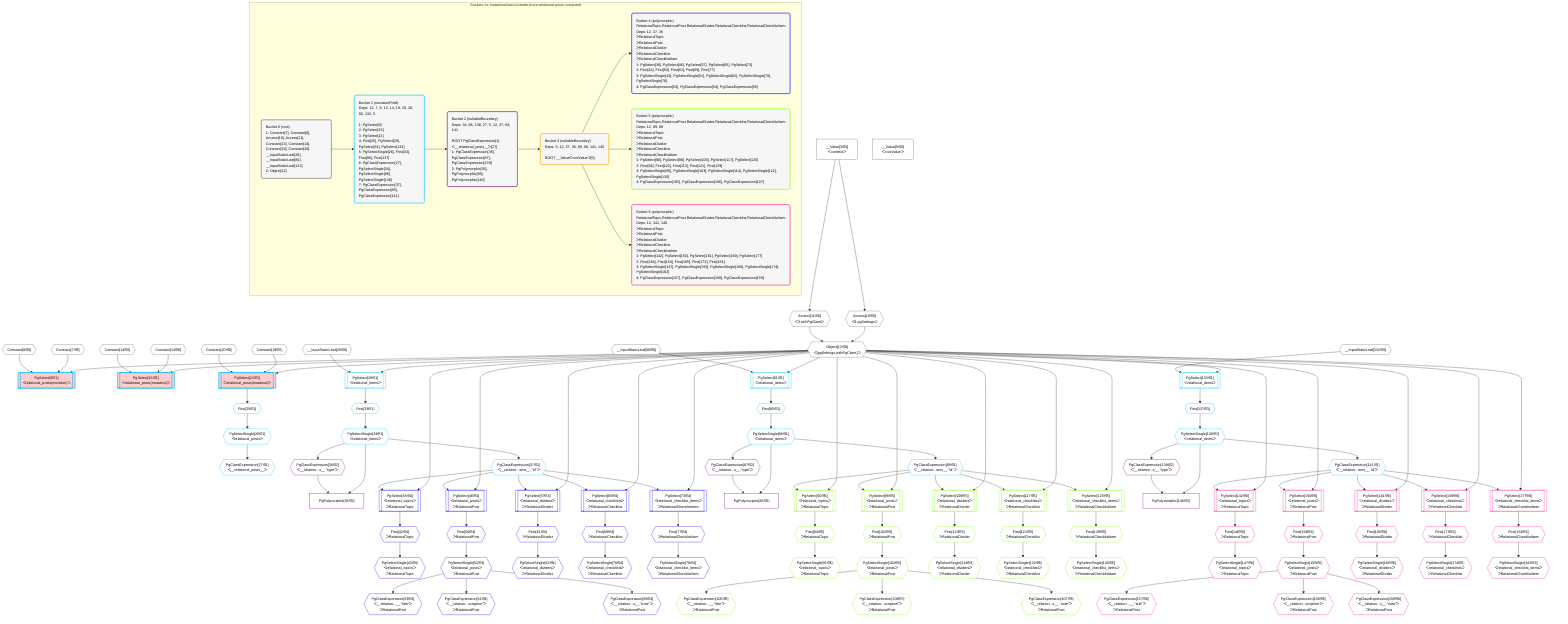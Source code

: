 %%{init: {'themeVariables': { 'fontSize': '12px'}}}%%
graph TD
    classDef path fill:#eee,stroke:#000,color:#000
    classDef plan fill:#fff,stroke-width:1px,color:#000
    classDef itemplan fill:#fff,stroke-width:2px,color:#000
    classDef unbatchedplan fill:#dff,stroke-width:1px,color:#000
    classDef sideeffectplan fill:#fcc,stroke-width:2px,color:#000
    classDef bucket fill:#f6f6f6,color:#000,stroke-width:2px,text-align:left


    %% define steps
    __Value3["__Value[3∈0]<br />ᐸcontextᐳ"]:::plan
    __Value5["__Value[5∈0]<br />ᐸrootValueᐳ"]:::plan
    Constant7{{"Constant[7∈0]"}}:::plan
    Constant8{{"Constant[8∈0]"}}:::plan
    Access10{{"Access[10∈0]<br />ᐸ3.pgSettingsᐳ"}}:::plan
    Access11{{"Access[11∈0]<br />ᐸ3.withPgClientᐳ"}}:::plan
    Object12{{"Object[12∈0]<br />ᐸ{pgSettings,withPgClient}ᐳ"}}:::plan
    PgSelect9[["PgSelect[9∈1]<br />ᐸrelational_posts(mutation)ᐳ"]]:::sideeffectplan
    Constant13{{"Constant[13∈0]"}}:::plan
    Constant14{{"Constant[14∈0]"}}:::plan
    PgSelect15[["PgSelect[15∈1]<br />ᐸrelational_posts(mutation)ᐳ"]]:::sideeffectplan
    Constant19{{"Constant[19∈0]"}}:::plan
    Constant20{{"Constant[20∈0]"}}:::plan
    PgSelect21[["PgSelect[21∈1]<br />ᐸrelational_posts(mutation)ᐳ"]]:::sideeffectplan
    First25{{"First[25∈1]"}}:::plan
    PgSelectSingle26{{"PgSelectSingle[26∈1]<br />ᐸrelational_postsᐳ"}}:::plan
    PgClassExpression27{{"PgClassExpression[27∈1]<br />ᐸ__relational_posts__ᐳ"}}:::plan
    __InputStaticLeaf28{{"__InputStaticLeaf[28∈0]"}}:::plan
    PgSelect29[["PgSelect[29∈1]<br />ᐸrelational_itemsᐳ"]]:::plan
    First33{{"First[33∈1]"}}:::plan
    PgSelectSingle34{{"PgSelectSingle[34∈1]<br />ᐸrelational_itemsᐳ"}}:::plan
    PgClassExpression35{{"PgClassExpression[35∈2]<br />ᐸ__relation...s__.”type”ᐳ"}}:::plan
    PgPolymorphic36["PgPolymorphic[36∈2]"]:::plan
    PgClassExpression37{{"PgClassExpression[37∈1]<br />ᐸ__relation...ems__.”id”ᐳ"}}:::plan
    PgSelect38[["PgSelect[38∈4]<br />ᐸrelational_topicsᐳ<br />ᐳRelationalTopic"]]:::plan
    First42{{"First[42∈4]<br />ᐳRelationalTopic"}}:::plan
    PgSelectSingle43{{"PgSelectSingle[43∈4]<br />ᐸrelational_topicsᐳ<br />ᐳRelationalTopic"}}:::plan
    PgSelect46[["PgSelect[46∈4]<br />ᐸrelational_postsᐳ<br />ᐳRelationalPost"]]:::plan
    First50{{"First[50∈4]<br />ᐳRelationalPost"}}:::plan
    PgSelectSingle51{{"PgSelectSingle[51∈4]<br />ᐸrelational_postsᐳ<br />ᐳRelationalPost"}}:::plan
    PgClassExpression53{{"PgClassExpression[53∈4]<br />ᐸ__relation...__.”title”ᐳ<br />ᐳRelationalPost"}}:::plan
    PgClassExpression54{{"PgClassExpression[54∈4]<br />ᐸ__relation...scription”ᐳ<br />ᐳRelationalPost"}}:::plan
    PgClassExpression55{{"PgClassExpression[55∈4]<br />ᐸ__relation...s__.”note”ᐳ<br />ᐳRelationalPost"}}:::plan
    PgSelect57[["PgSelect[57∈4]<br />ᐸrelational_dividersᐳ<br />ᐳRelationalDivider"]]:::plan
    First61{{"First[61∈4]<br />ᐳRelationalDivider"}}:::plan
    PgSelectSingle62{{"PgSelectSingle[62∈4]<br />ᐸrelational_dividersᐳ<br />ᐳRelationalDivider"}}:::plan
    PgSelect65[["PgSelect[65∈4]<br />ᐸrelational_checklistsᐳ<br />ᐳRelationalChecklist"]]:::plan
    First69{{"First[69∈4]<br />ᐳRelationalChecklist"}}:::plan
    PgSelectSingle70{{"PgSelectSingle[70∈4]<br />ᐸrelational_checklistsᐳ<br />ᐳRelationalChecklist"}}:::plan
    PgSelect73[["PgSelect[73∈4]<br />ᐸrelational_checklist_itemsᐳ<br />ᐳRelationalChecklistItem"]]:::plan
    First77{{"First[77∈4]<br />ᐳRelationalChecklistItem"}}:::plan
    PgSelectSingle78{{"PgSelectSingle[78∈4]<br />ᐸrelational_checklist_itemsᐳ<br />ᐳRelationalChecklistItem"}}:::plan
    __InputStaticLeaf80{{"__InputStaticLeaf[80∈0]"}}:::plan
    PgSelect81[["PgSelect[81∈1]<br />ᐸrelational_itemsᐳ"]]:::plan
    First85{{"First[85∈1]"}}:::plan
    PgSelectSingle86{{"PgSelectSingle[86∈1]<br />ᐸrelational_itemsᐳ"}}:::plan
    PgClassExpression87{{"PgClassExpression[87∈2]<br />ᐸ__relation...s__.”type”ᐳ"}}:::plan
    PgPolymorphic88["PgPolymorphic[88∈2]"]:::plan
    PgClassExpression89{{"PgClassExpression[89∈1]<br />ᐸ__relation...ems__.”id”ᐳ"}}:::plan
    PgSelect90[["PgSelect[90∈5]<br />ᐸrelational_topicsᐳ<br />ᐳRelationalTopic"]]:::plan
    First94{{"First[94∈5]<br />ᐳRelationalTopic"}}:::plan
    PgSelectSingle95{{"PgSelectSingle[95∈5]<br />ᐸrelational_topicsᐳ<br />ᐳRelationalTopic"}}:::plan
    PgSelect98[["PgSelect[98∈5]<br />ᐸrelational_postsᐳ<br />ᐳRelationalPost"]]:::plan
    First102{{"First[102∈5]<br />ᐳRelationalPost"}}:::plan
    PgSelectSingle103{{"PgSelectSingle[103∈5]<br />ᐸrelational_postsᐳ<br />ᐳRelationalPost"}}:::plan
    PgClassExpression105{{"PgClassExpression[105∈5]<br />ᐸ__relation...__.”title”ᐳ<br />ᐳRelationalPost"}}:::plan
    PgClassExpression106{{"PgClassExpression[106∈5]<br />ᐸ__relation...scription”ᐳ<br />ᐳRelationalPost"}}:::plan
    PgClassExpression107{{"PgClassExpression[107∈5]<br />ᐸ__relation...s__.”note”ᐳ<br />ᐳRelationalPost"}}:::plan
    PgSelect109[["PgSelect[109∈5]<br />ᐸrelational_dividersᐳ<br />ᐳRelationalDivider"]]:::plan
    First113{{"First[113∈5]<br />ᐳRelationalDivider"}}:::plan
    PgSelectSingle114{{"PgSelectSingle[114∈5]<br />ᐸrelational_dividersᐳ<br />ᐳRelationalDivider"}}:::plan
    PgSelect117[["PgSelect[117∈5]<br />ᐸrelational_checklistsᐳ<br />ᐳRelationalChecklist"]]:::plan
    First121{{"First[121∈5]<br />ᐳRelationalChecklist"}}:::plan
    PgSelectSingle122{{"PgSelectSingle[122∈5]<br />ᐸrelational_checklistsᐳ<br />ᐳRelationalChecklist"}}:::plan
    PgSelect125[["PgSelect[125∈5]<br />ᐸrelational_checklist_itemsᐳ<br />ᐳRelationalChecklistItem"]]:::plan
    First129{{"First[129∈5]<br />ᐳRelationalChecklistItem"}}:::plan
    PgSelectSingle130{{"PgSelectSingle[130∈5]<br />ᐸrelational_checklist_itemsᐳ<br />ᐳRelationalChecklistItem"}}:::plan
    __InputStaticLeaf132{{"__InputStaticLeaf[132∈0]"}}:::plan
    PgSelect133[["PgSelect[133∈1]<br />ᐸrelational_itemsᐳ"]]:::plan
    First137{{"First[137∈1]"}}:::plan
    PgSelectSingle138{{"PgSelectSingle[138∈1]<br />ᐸrelational_itemsᐳ"}}:::plan
    PgClassExpression139{{"PgClassExpression[139∈2]<br />ᐸ__relation...s__.”type”ᐳ"}}:::plan
    PgPolymorphic140["PgPolymorphic[140∈2]"]:::plan
    PgClassExpression141{{"PgClassExpression[141∈1]<br />ᐸ__relation...ems__.”id”ᐳ"}}:::plan
    PgSelect142[["PgSelect[142∈6]<br />ᐸrelational_topicsᐳ<br />ᐳRelationalTopic"]]:::plan
    First146{{"First[146∈6]<br />ᐳRelationalTopic"}}:::plan
    PgSelectSingle147{{"PgSelectSingle[147∈6]<br />ᐸrelational_topicsᐳ<br />ᐳRelationalTopic"}}:::plan
    PgSelect150[["PgSelect[150∈6]<br />ᐸrelational_postsᐳ<br />ᐳRelationalPost"]]:::plan
    First154{{"First[154∈6]<br />ᐳRelationalPost"}}:::plan
    PgSelectSingle155{{"PgSelectSingle[155∈6]<br />ᐸrelational_postsᐳ<br />ᐳRelationalPost"}}:::plan
    PgClassExpression157{{"PgClassExpression[157∈6]<br />ᐸ__relation...__.”title”ᐳ<br />ᐳRelationalPost"}}:::plan
    PgClassExpression158{{"PgClassExpression[158∈6]<br />ᐸ__relation...scription”ᐳ<br />ᐳRelationalPost"}}:::plan
    PgClassExpression159{{"PgClassExpression[159∈6]<br />ᐸ__relation...s__.”note”ᐳ<br />ᐳRelationalPost"}}:::plan
    PgSelect161[["PgSelect[161∈6]<br />ᐸrelational_dividersᐳ<br />ᐳRelationalDivider"]]:::plan
    First165{{"First[165∈6]<br />ᐳRelationalDivider"}}:::plan
    PgSelectSingle166{{"PgSelectSingle[166∈6]<br />ᐸrelational_dividersᐳ<br />ᐳRelationalDivider"}}:::plan
    PgSelect169[["PgSelect[169∈6]<br />ᐸrelational_checklistsᐳ<br />ᐳRelationalChecklist"]]:::plan
    First173{{"First[173∈6]<br />ᐳRelationalChecklist"}}:::plan
    PgSelectSingle174{{"PgSelectSingle[174∈6]<br />ᐸrelational_checklistsᐳ<br />ᐳRelationalChecklist"}}:::plan
    PgSelect177[["PgSelect[177∈6]<br />ᐸrelational_checklist_itemsᐳ<br />ᐳRelationalChecklistItem"]]:::plan
    First181{{"First[181∈6]<br />ᐳRelationalChecklistItem"}}:::plan
    PgSelectSingle182{{"PgSelectSingle[182∈6]<br />ᐸrelational_checklist_itemsᐳ<br />ᐳRelationalChecklistItem"}}:::plan

    %% plan dependencies
    __Value3 --> Access10
    __Value3 --> Access11
    Access10 & Access11 --> Object12
    Object12 & Constant7 & Constant8 --> PgSelect9
    Object12 & Constant13 & Constant14 --> PgSelect15
    Object12 & Constant19 & Constant20 --> PgSelect21
    PgSelect21 --> First25
    First25 --> PgSelectSingle26
    PgSelectSingle26 --> PgClassExpression27
    Object12 & __InputStaticLeaf28 --> PgSelect29
    PgSelect29 --> First33
    First33 --> PgSelectSingle34
    PgSelectSingle34 --> PgClassExpression35
    PgSelectSingle34 & PgClassExpression35 --> PgPolymorphic36
    PgSelectSingle34 --> PgClassExpression37
    Object12 & PgClassExpression37 --> PgSelect38
    PgSelect38 --> First42
    First42 --> PgSelectSingle43
    Object12 & PgClassExpression37 --> PgSelect46
    PgSelect46 --> First50
    First50 --> PgSelectSingle51
    PgSelectSingle51 --> PgClassExpression53
    PgSelectSingle51 --> PgClassExpression54
    PgSelectSingle51 --> PgClassExpression55
    Object12 & PgClassExpression37 --> PgSelect57
    PgSelect57 --> First61
    First61 --> PgSelectSingle62
    Object12 & PgClassExpression37 --> PgSelect65
    PgSelect65 --> First69
    First69 --> PgSelectSingle70
    Object12 & PgClassExpression37 --> PgSelect73
    PgSelect73 --> First77
    First77 --> PgSelectSingle78
    Object12 & __InputStaticLeaf80 --> PgSelect81
    PgSelect81 --> First85
    First85 --> PgSelectSingle86
    PgSelectSingle86 --> PgClassExpression87
    PgSelectSingle86 & PgClassExpression87 --> PgPolymorphic88
    PgSelectSingle86 --> PgClassExpression89
    Object12 & PgClassExpression89 --> PgSelect90
    PgSelect90 --> First94
    First94 --> PgSelectSingle95
    Object12 & PgClassExpression89 --> PgSelect98
    PgSelect98 --> First102
    First102 --> PgSelectSingle103
    PgSelectSingle103 --> PgClassExpression105
    PgSelectSingle103 --> PgClassExpression106
    PgSelectSingle103 --> PgClassExpression107
    Object12 & PgClassExpression89 --> PgSelect109
    PgSelect109 --> First113
    First113 --> PgSelectSingle114
    Object12 & PgClassExpression89 --> PgSelect117
    PgSelect117 --> First121
    First121 --> PgSelectSingle122
    Object12 & PgClassExpression89 --> PgSelect125
    PgSelect125 --> First129
    First129 --> PgSelectSingle130
    Object12 & __InputStaticLeaf132 --> PgSelect133
    PgSelect133 --> First137
    First137 --> PgSelectSingle138
    PgSelectSingle138 --> PgClassExpression139
    PgSelectSingle138 & PgClassExpression139 --> PgPolymorphic140
    PgSelectSingle138 --> PgClassExpression141
    Object12 & PgClassExpression141 --> PgSelect142
    PgSelect142 --> First146
    First146 --> PgSelectSingle147
    Object12 & PgClassExpression141 --> PgSelect150
    PgSelect150 --> First154
    First154 --> PgSelectSingle155
    PgSelectSingle155 --> PgClassExpression157
    PgSelectSingle155 --> PgClassExpression158
    PgSelectSingle155 --> PgClassExpression159
    Object12 & PgClassExpression141 --> PgSelect161
    PgSelect161 --> First165
    First165 --> PgSelectSingle166
    Object12 & PgClassExpression141 --> PgSelect169
    PgSelect169 --> First173
    First173 --> PgSelectSingle174
    Object12 & PgClassExpression141 --> PgSelect177
    PgSelect177 --> First181
    First181 --> PgSelectSingle182

    subgraph "Buckets for mutations/basics/create-three-relational-posts-computed"
    Bucket0("Bucket 0 (root)<br />1: Constant[7], Constant[8], Access[10], Access[11], Constant[13], Constant[14], Constant[19], Constant[20], __InputStaticLeaf[28], __InputStaticLeaf[80], __InputStaticLeaf[132]<br />2: Object[12]"):::bucket
    classDef bucket0 stroke:#696969
    class Bucket0,__Value3,__Value5,Constant7,Constant8,Access10,Access11,Object12,Constant13,Constant14,Constant19,Constant20,__InputStaticLeaf28,__InputStaticLeaf80,__InputStaticLeaf132 bucket0
    Bucket1("Bucket 1 (mutationField)<br />Deps: 12, 7, 8, 13, 14, 19, 20, 28, 80, 132, 5<br /><br />1: PgSelect[9]<br />2: PgSelect[15]<br />3: PgSelect[21]<br />4: First[25], PgSelect[29], PgSelect[81], PgSelect[133]<br />5: PgSelectSingle[26], First[33], First[85], First[137]<br />6: PgClassExpression[27], PgSelectSingle[34], PgSelectSingle[86], PgSelectSingle[138]<br />7: PgClassExpression[37], PgClassExpression[89], PgClassExpression[141]"):::bucket
    classDef bucket1 stroke:#00bfff
    class Bucket1,PgSelect9,PgSelect15,PgSelect21,First25,PgSelectSingle26,PgClassExpression27,PgSelect29,First33,PgSelectSingle34,PgClassExpression37,PgSelect81,First85,PgSelectSingle86,PgClassExpression89,PgSelect133,First137,PgSelectSingle138,PgClassExpression141 bucket1
    Bucket2("Bucket 2 (nullableBoundary)<br />Deps: 34, 86, 138, 27, 5, 12, 37, 89, 141<br /><br />ROOT PgClassExpression{1}ᐸ__relational_posts__ᐳ[27]<br />1: PgClassExpression[35], PgClassExpression[87], PgClassExpression[139]<br />2: PgPolymorphic[36], PgPolymorphic[88], PgPolymorphic[140]"):::bucket
    classDef bucket2 stroke:#7f007f
    class Bucket2,PgClassExpression35,PgPolymorphic36,PgClassExpression87,PgPolymorphic88,PgClassExpression139,PgPolymorphic140 bucket2
    Bucket3("Bucket 3 (nullableBoundary)<br />Deps: 5, 12, 37, 36, 89, 88, 141, 140<br /><br />ROOT __ValueᐸrootValueᐳ[5]"):::bucket
    classDef bucket3 stroke:#ffa500
    class Bucket3 bucket3
    Bucket4("Bucket 4 (polymorphic)<br />RelationalTopic,RelationalPost,RelationalDivider,RelationalChecklist,RelationalChecklistItem<br />Deps: 12, 37, 36<br />ᐳRelationalTopic<br />ᐳRelationalPost<br />ᐳRelationalDivider<br />ᐳRelationalChecklist<br />ᐳRelationalChecklistItem<br />1: PgSelect[38], PgSelect[46], PgSelect[57], PgSelect[65], PgSelect[73]<br />2: First[42], First[50], First[61], First[69], First[77]<br />3: PgSelectSingle[43], PgSelectSingle[51], PgSelectSingle[62], PgSelectSingle[70], PgSelectSingle[78]<br />4: PgClassExpression[53], PgClassExpression[54], PgClassExpression[55]"):::bucket
    classDef bucket4 stroke:#0000ff
    class Bucket4,PgSelect38,First42,PgSelectSingle43,PgSelect46,First50,PgSelectSingle51,PgClassExpression53,PgClassExpression54,PgClassExpression55,PgSelect57,First61,PgSelectSingle62,PgSelect65,First69,PgSelectSingle70,PgSelect73,First77,PgSelectSingle78 bucket4
    Bucket5("Bucket 5 (polymorphic)<br />RelationalTopic,RelationalPost,RelationalDivider,RelationalChecklist,RelationalChecklistItem<br />Deps: 12, 89, 88<br />ᐳRelationalTopic<br />ᐳRelationalPost<br />ᐳRelationalDivider<br />ᐳRelationalChecklist<br />ᐳRelationalChecklistItem<br />1: PgSelect[90], PgSelect[98], PgSelect[109], PgSelect[117], PgSelect[125]<br />2: First[94], First[102], First[113], First[121], First[129]<br />3: PgSelectSingle[95], PgSelectSingle[103], PgSelectSingle[114], PgSelectSingle[122], PgSelectSingle[130]<br />4: PgClassExpression[105], PgClassExpression[106], PgClassExpression[107]"):::bucket
    classDef bucket5 stroke:#7fff00
    class Bucket5,PgSelect90,First94,PgSelectSingle95,PgSelect98,First102,PgSelectSingle103,PgClassExpression105,PgClassExpression106,PgClassExpression107,PgSelect109,First113,PgSelectSingle114,PgSelect117,First121,PgSelectSingle122,PgSelect125,First129,PgSelectSingle130 bucket5
    Bucket6("Bucket 6 (polymorphic)<br />RelationalTopic,RelationalPost,RelationalDivider,RelationalChecklist,RelationalChecklistItem<br />Deps: 12, 141, 140<br />ᐳRelationalTopic<br />ᐳRelationalPost<br />ᐳRelationalDivider<br />ᐳRelationalChecklist<br />ᐳRelationalChecklistItem<br />1: PgSelect[142], PgSelect[150], PgSelect[161], PgSelect[169], PgSelect[177]<br />2: First[146], First[154], First[165], First[173], First[181]<br />3: PgSelectSingle[147], PgSelectSingle[155], PgSelectSingle[166], PgSelectSingle[174], PgSelectSingle[182]<br />4: PgClassExpression[157], PgClassExpression[158], PgClassExpression[159]"):::bucket
    classDef bucket6 stroke:#ff1493
    class Bucket6,PgSelect142,First146,PgSelectSingle147,PgSelect150,First154,PgSelectSingle155,PgClassExpression157,PgClassExpression158,PgClassExpression159,PgSelect161,First165,PgSelectSingle166,PgSelect169,First173,PgSelectSingle174,PgSelect177,First181,PgSelectSingle182 bucket6
    Bucket0 --> Bucket1
    Bucket1 --> Bucket2
    Bucket2 --> Bucket3
    Bucket3 --> Bucket4 & Bucket5 & Bucket6
    end